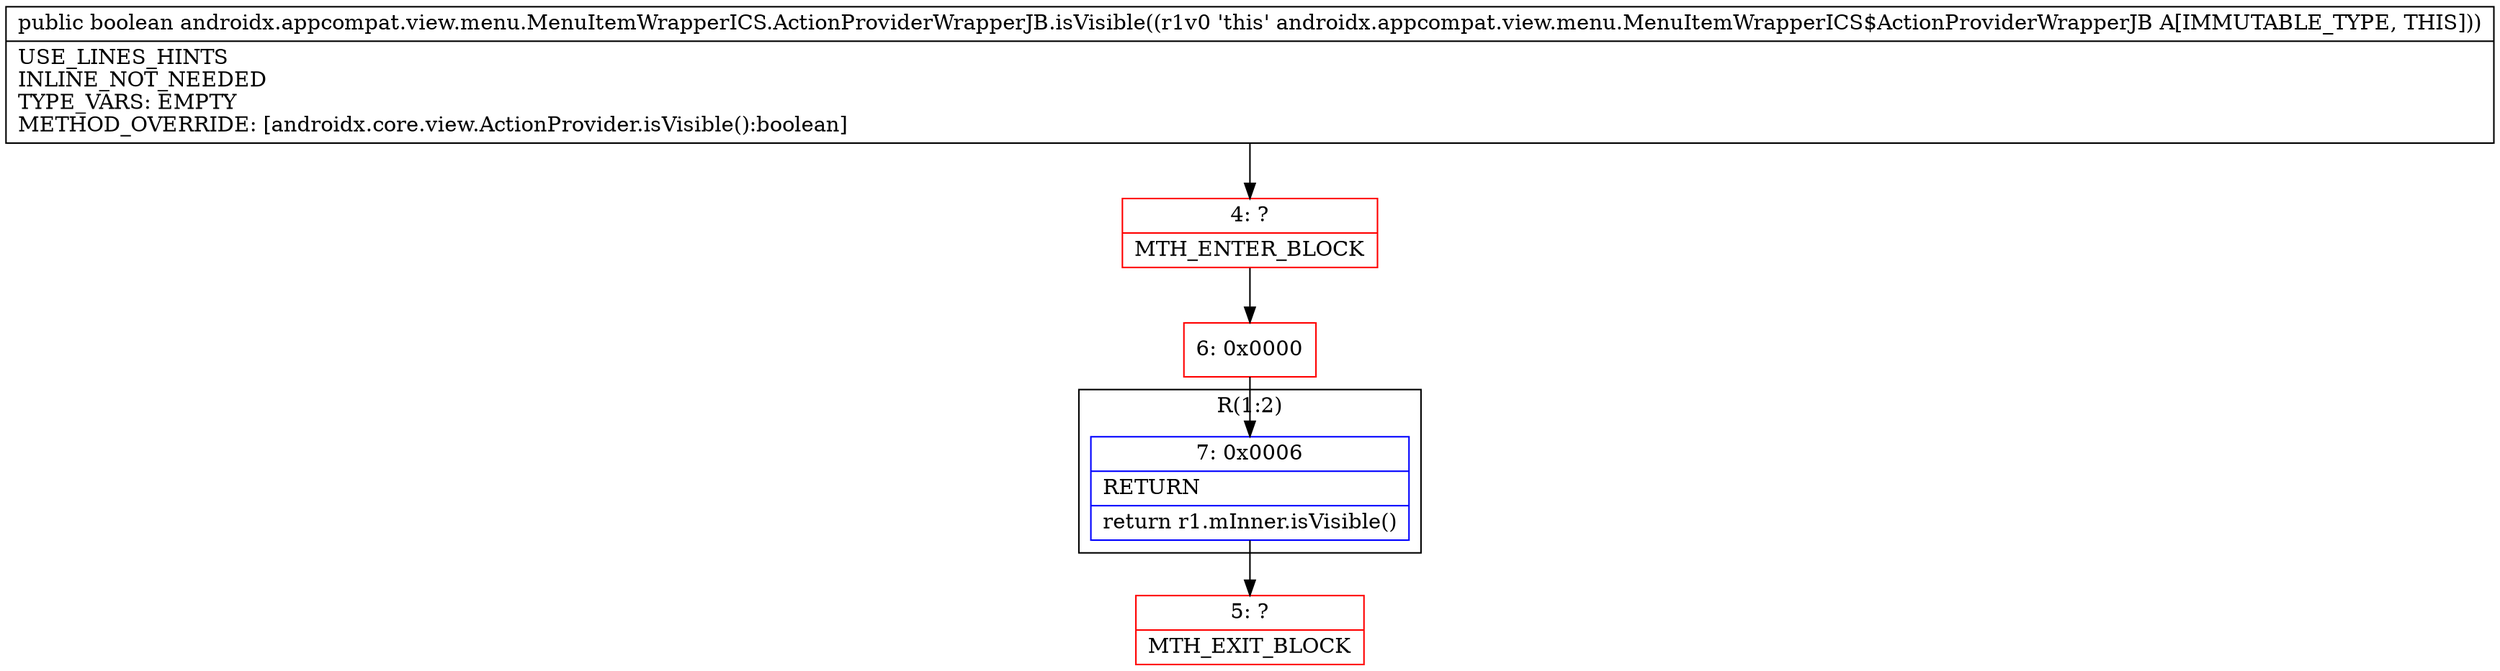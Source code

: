 digraph "CFG forandroidx.appcompat.view.menu.MenuItemWrapperICS.ActionProviderWrapperJB.isVisible()Z" {
subgraph cluster_Region_2092205049 {
label = "R(1:2)";
node [shape=record,color=blue];
Node_7 [shape=record,label="{7\:\ 0x0006|RETURN\l|return r1.mInner.isVisible()\l}"];
}
Node_4 [shape=record,color=red,label="{4\:\ ?|MTH_ENTER_BLOCK\l}"];
Node_6 [shape=record,color=red,label="{6\:\ 0x0000}"];
Node_5 [shape=record,color=red,label="{5\:\ ?|MTH_EXIT_BLOCK\l}"];
MethodNode[shape=record,label="{public boolean androidx.appcompat.view.menu.MenuItemWrapperICS.ActionProviderWrapperJB.isVisible((r1v0 'this' androidx.appcompat.view.menu.MenuItemWrapperICS$ActionProviderWrapperJB A[IMMUTABLE_TYPE, THIS]))  | USE_LINES_HINTS\lINLINE_NOT_NEEDED\lTYPE_VARS: EMPTY\lMETHOD_OVERRIDE: [androidx.core.view.ActionProvider.isVisible():boolean]\l}"];
MethodNode -> Node_4;Node_7 -> Node_5;
Node_4 -> Node_6;
Node_6 -> Node_7;
}

